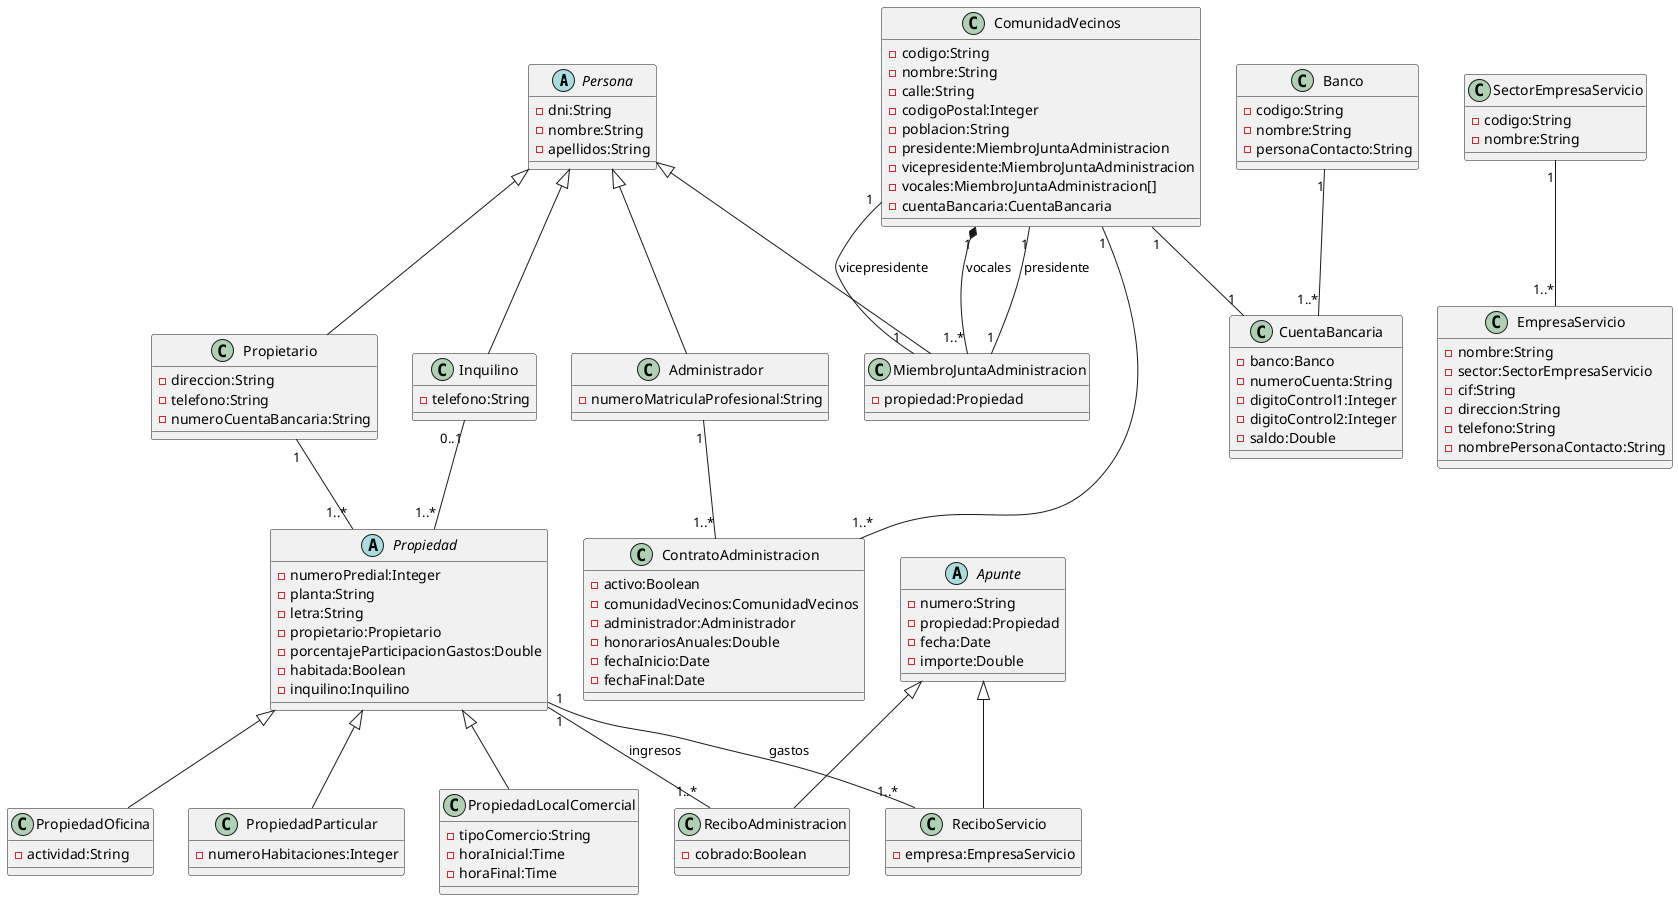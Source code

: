 @startuml uan-spec-engsw-quality-workshop-01-poo

' --- CLASES ---

abstract class Persona {
    -dni:String
    -nombre:String
    -apellidos:String
}

class Administrador {
    -numeroMatriculaProfesional:String
}

class Propietario {
    -direccion:String
    -telefono:String
    -numeroCuentaBancaria:String
}

class Inquilino {
    -telefono:String
}

class MiembroJuntaAdministracion {
    -propiedad:Propiedad
}

class ComunidadVecinos {
    -codigo:String
    -nombre:String
    -calle:String
    -codigoPostal:Integer
    -poblacion:String
    -presidente:MiembroJuntaAdministracion
    -vicepresidente:MiembroJuntaAdministracion
    -vocales:MiembroJuntaAdministracion[]
    -cuentaBancaria:CuentaBancaria
}

class ContratoAdministracion {
    -activo:Boolean
    -comunidadVecinos:ComunidadVecinos
    -administrador:Administrador
    -honorariosAnuales:Double
    -fechaInicio:Date
    -fechaFinal:Date
}

class SectorEmpresaServicio {
    -codigo:String
    -nombre:String
}

class EmpresaServicio {
    -nombre:String
    -sector:SectorEmpresaServicio
    -cif:String
    -direccion:String
    -telefono:String
    -nombrePersonaContacto:String
}

abstract class Propiedad {
    -numeroPredial:Integer
    -planta:String
    -letra:String
    -propietario:Propietario
    -porcentajeParticipacionGastos:Double
    -habitada:Boolean
    -inquilino:Inquilino
}

class PropiedadParticular {
    -numeroHabitaciones:Integer
}

class PropiedadLocalComercial {
    -tipoComercio:String
    -horaInicial:Time
    -horaFinal:Time
}

class PropiedadOficina {
    -actividad:String
}

class Banco {
    -codigo:String
    -nombre:String
    -personaContacto:String
}

class CuentaBancaria {
    -banco:Banco
    -numeroCuenta:String
    -digitoControl1:Integer
    -digitoControl2:Integer
    -saldo:Double
}

abstract class Apunte {
    -numero:String
    -propiedad:Propiedad
    -fecha:Date
    -importe:Double
}

class ReciboAdministracion {
    -cobrado:Boolean
}

class ReciboServicio {
    -empresa:EmpresaServicio
}

' --- MULTIPLICIDAD Y ASOCIACIONES ---

Persona <|-- Administrador

Persona <|-- Propietario

Persona <|-- Inquilino

Persona <|-- MiembroJuntaAdministracion

ComunidadVecinos "1" -- "1..*" ContratoAdministracion

Administrador "1" -- "1..*" ContratoAdministracion

SectorEmpresaServicio "1" -- "1..*" EmpresaServicio

Propietario "1" -- "1..*" Propiedad

Inquilino "0..1" -- "1..*" Propiedad

Propiedad <|-- PropiedadParticular

Propiedad <|-- PropiedadLocalComercial

Propiedad <|-- PropiedadOficina

ComunidadVecinos "1" -- "1" MiembroJuntaAdministracion : presidente

ComunidadVecinos "1" -- "1" MiembroJuntaAdministracion : vicepresidente

ComunidadVecinos "1" *-- "1..*" MiembroJuntaAdministracion : vocales

Banco "1" -- "1..*" CuentaBancaria

ComunidadVecinos "1" -- "1" CuentaBancaria

Propiedad "1" -- "1..*" ReciboAdministracion : ingresos

Propiedad "1" -- "1..*" ReciboServicio : gastos

Apunte <|-- ReciboAdministracion

Apunte <|-- ReciboServicio

@enduml